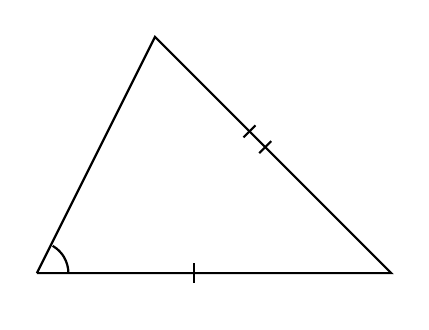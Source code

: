 \begin{tikzpicture}
\node at (0,0) {};
\node (v1) at (-2.5,-1) {};
\node (v2) at (2,-1) {};
\node (v3) at (-1,2) {};
\draw[thick] (v1.center) -- (v2.center) -- (v3.center) -- (v1.center);
\node (v5) at (-0.5,-1.25) {};
\node (v4) at (-0.5,-0.75) {};
\draw [thick] (v4) edge (v5);
\node (v6) at (0,0.6) {};
\node (v7) at (0.4,1) {};
\node (v8) at (0.2,0.4) {};
\node (v9) at (0.6,0.8) {};
\draw[thick]  (v6) edge (v7);
\draw [thick] (v8) edge (v9);
\node (v12) at (-2,0.6) {};
\node (v13) at (-1.5,0.4) {};
\node (v10) at (-1.9,0.8) {};
\node (v11) at (-1.4,0.6) {};
\node (v14) at (-2.1,0.4) {};
\node (v15) at (-1.6,0.2) {};
%\draw [thick] (v10) edge (v11);
%\draw [thick] (v12) edge (v13);
%\draw [thick] (v14) edge (v15);

\draw [thick] (-2.1,-1) arc (0:60:0.4);
%\draw[thick] (1.7,-1) arc (180:140:0.3);
\end{tikzpicture}